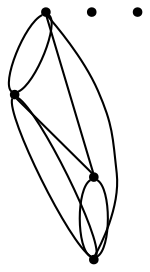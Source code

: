 graph {
  node [shape=point,comment="{\"directed\":false,\"doi\":\"10.1007/978-3-031-22203-0_27\",\"figure\":\"1 (1)\"}"]

  v0 [pos="1025.8884121204594,423.35274020726695"]
  v1 [pos="939.2079241239801,423.35274020726695"]
  v2 [pos="852.5274361275007,423.35274020726695"]
  v3 [pos="765.8470117194391,423.35274020726695"]
  v4 [pos="715.0055600274663,360.84367534961666"]
  v5 [pos="715.0055600274663,490.86672449415676"]

  v0 -- v3 [id="-1",pos="1025.8884121204594,423.35274020726695 1009.4733164454165,357.6972636211242 1009.4733164454165,357.6972636211242 1009.4733164454165,357.6972636211242 1005.9686408039965,343.6827070913013 996.9963150668224,336.6733145374138 982.5481999164286,336.6733145374138 809.1872875118877,336.6733145374138 809.1872875118877,336.6733145374138 809.1872875118877,336.6733145374138 794.7391087730762,336.6733145374138 785.7668466243198,343.6827070913013 782.2621709828998,357.6972636211242 765.8470117194391,423.35274020726695 765.8470117194391,423.35274020726695 765.8470117194391,423.35274020726695"]
  v3 -- v2 [id="-2",pos="765.8470117194391,423.35274020726695 852.5274361275007,423.35274020726695 852.5274361275007,423.35274020726695 852.5274361275007,423.35274020726695"]
  v1 -- v0 [id="-3",pos="939.2079241239801,423.35274020726695 1025.8884121204594,423.35274020726695 1025.8884121204594,423.35274020726695 1025.8884121204594,423.35274020726695"]
  v0 -- v1 [id="-9",pos="1025.8884121204594,423.35274020726695 1013.9115336470593,447.31043216290846 1013.9115336470593,447.31043216290846 1013.9115336470593,447.31043216290846 1007.4480253417382,460.23315714793006 996.9963150668224,466.69245304219356 982.5481999164286,466.69245304219356 968.1000847660349,466.69245304219356 957.6484380795367,460.23315714793006 951.1848661857979,447.31043216290846 939.2079241239801,423.35274020726695 939.2079241239801,423.35274020726695 939.2079241239801,423.35274020726695"]
  v0 -- v2 [id="-11",pos="1025.8884121204594,423.35274020726695 1007.7814194157284,531.9937146887414 1007.7814194157284,531.9937146887414 1007.7814194157284,531.9937146887414 1005.4060104842055,546.2458028417321 996.9963150668224,553.3718469182274 982.5481999164286,553.3718469182274 895.8677119199493,553.3718469182274 895.8677119199493,553.3718469182274 895.8677119199493,553.3718469182274 881.4195967695556,553.3718469182274 873.0099013521724,546.2458028417321 870.6345560090673,531.9937146887414 852.5274361275007,423.35274020726695 852.5274361275007,423.35274020726695 852.5274361275007,423.35274020726695"]
  v2 -- v1 [id="-16",pos="852.5274361275007,423.35274020726695 939.2079241239801,423.35274020726695 939.2079241239801,423.35274020726695 939.2079241239801,423.35274020726695"]
  v1 -- v2 [id="-22",pos="939.2079241239801,423.35274020726695 927.23104565058,447.31043216290846 927.23104565058,447.31043216290846 927.23104565058,447.31043216290846 920.7675373452589,460.23315714793006 910.3158906587607,466.69245304219356 895.8677119199493,466.69245304219356 881.4195967695556,466.69245304219356 870.9679500830573,460.23315714793006 864.5043781893186,447.31043216290846 852.5274361275007,423.35274020726695 852.5274361275007,423.35274020726695 852.5274361275007,423.35274020726695"]
  v1 -- v3 [id="-23",pos="939.2079241239801,423.35274020726695 922.7928284489371,489.00821679340976 922.7928284489371,489.00821679340976 922.7928284489371,489.00821679340976 919.2881528075171,503.02277332323257 910.3158906587607,510.0321658771201 895.8677119199493,510.0321658771201 809.1872875118877,510.0321658771201 809.1872875118877,510.0321658771201 809.1872875118877,510.0321658771201 794.7391087730762,510.0321658771201 785.7668466243198,503.02277332323257 782.2621709828998,489.00821679340976 765.8470117194391,423.35274020726695 765.8470117194391,423.35274020726695 765.8470117194391,423.35274020726695"]
  v2 -- v3 [id="-27",pos="852.5274361275007,423.35274020726695 840.5505576541007,447.31043216290846 840.5505576541007,447.31043216290846 840.5505576541007,447.31043216290846 834.0870493487796,460.23315714793006 823.6354026622814,466.69245304219356 809.1872239234699,466.69245304219356 794.7391087730762,466.69245304219356 784.287462086578,460.23315714793006 777.8238901928393,447.31043216290846 765.8470117194391,423.35274020726695 765.8470117194391,423.35274020726695 765.8470117194391,423.35274020726695"]
}